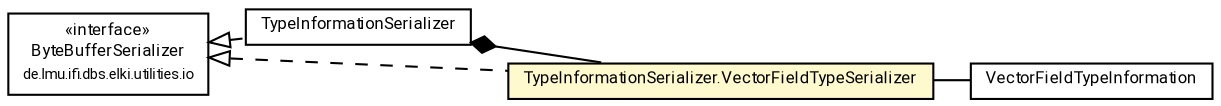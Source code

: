 #!/usr/local/bin/dot
#
# Class diagram 
# Generated by UMLGraph version R5_7_2-60-g0e99a6 (http://www.spinellis.gr/umlgraph/)
#

digraph G {
	graph [fontnames="svg"]
	edge [fontname="Roboto",fontsize=7,labelfontname="Roboto",labelfontsize=7,color="black"];
	node [fontname="Roboto",fontcolor="black",fontsize=8,shape=plaintext,margin=0,width=0,height=0];
	nodesep=0.15;
	ranksep=0.25;
	rankdir=LR;
	// de.lmu.ifi.dbs.elki.data.type.VectorFieldTypeInformation<V extends de.lmu.ifi.dbs.elki.data.FeatureVector<?>>
	c10433197 [label=<<table title="de.lmu.ifi.dbs.elki.data.type.VectorFieldTypeInformation" border="0" cellborder="1" cellspacing="0" cellpadding="2" href="VectorFieldTypeInformation.html" target="_parent">
		<tr><td><table border="0" cellspacing="0" cellpadding="1">
		<tr><td align="center" balign="center"> <font face="Roboto">VectorFieldTypeInformation</font> </td></tr>
		</table></td></tr>
		</table>>, URL="VectorFieldTypeInformation.html"];
	// de.lmu.ifi.dbs.elki.data.type.TypeInformationSerializer
	c10433198 [label=<<table title="de.lmu.ifi.dbs.elki.data.type.TypeInformationSerializer" border="0" cellborder="1" cellspacing="0" cellpadding="2" href="TypeInformationSerializer.html" target="_parent">
		<tr><td><table border="0" cellspacing="0" cellpadding="1">
		<tr><td align="center" balign="center"> <font face="Roboto">TypeInformationSerializer</font> </td></tr>
		</table></td></tr>
		</table>>, URL="TypeInformationSerializer.html"];
	// de.lmu.ifi.dbs.elki.data.type.TypeInformationSerializer.VectorFieldTypeSerializer
	c10433201 [label=<<table title="de.lmu.ifi.dbs.elki.data.type.TypeInformationSerializer.VectorFieldTypeSerializer" border="0" cellborder="1" cellspacing="0" cellpadding="2" bgcolor="lemonChiffon" href="TypeInformationSerializer.VectorFieldTypeSerializer.html" target="_parent">
		<tr><td><table border="0" cellspacing="0" cellpadding="1">
		<tr><td align="center" balign="center"> <font face="Roboto">TypeInformationSerializer.VectorFieldTypeSerializer</font> </td></tr>
		</table></td></tr>
		</table>>, URL="TypeInformationSerializer.VectorFieldTypeSerializer.html"];
	// de.lmu.ifi.dbs.elki.utilities.io.ByteBufferSerializer<T>
	c10433979 [label=<<table title="de.lmu.ifi.dbs.elki.utilities.io.ByteBufferSerializer" border="0" cellborder="1" cellspacing="0" cellpadding="2" href="../../utilities/io/ByteBufferSerializer.html" target="_parent">
		<tr><td><table border="0" cellspacing="0" cellpadding="1">
		<tr><td align="center" balign="center"> &#171;interface&#187; </td></tr>
		<tr><td align="center" balign="center"> <font face="Roboto">ByteBufferSerializer</font> </td></tr>
		<tr><td align="center" balign="center"> <font face="Roboto" point-size="7.0">de.lmu.ifi.dbs.elki.utilities.io</font> </td></tr>
		</table></td></tr>
		</table>>, URL="../../utilities/io/ByteBufferSerializer.html"];
	// de.lmu.ifi.dbs.elki.data.type.TypeInformationSerializer implements de.lmu.ifi.dbs.elki.utilities.io.ByteBufferSerializer<T>
	c10433979 -> c10433198 [arrowtail=empty,style=dashed,dir=back,weight=9];
	// de.lmu.ifi.dbs.elki.data.type.TypeInformationSerializer composed de.lmu.ifi.dbs.elki.data.type.TypeInformationSerializer.VectorFieldTypeSerializer
	c10433198 -> c10433201 [arrowhead=none,arrowtail=diamond,dir=back,weight=6];
	// de.lmu.ifi.dbs.elki.data.type.TypeInformationSerializer.VectorFieldTypeSerializer implements de.lmu.ifi.dbs.elki.utilities.io.ByteBufferSerializer<T>
	c10433979 -> c10433201 [arrowtail=empty,style=dashed,dir=back,weight=9];
	// de.lmu.ifi.dbs.elki.data.type.TypeInformationSerializer.VectorFieldTypeSerializer assoc de.lmu.ifi.dbs.elki.data.type.VectorFieldTypeInformation<V extends de.lmu.ifi.dbs.elki.data.FeatureVector<?>>
	c10433201 -> c10433197 [arrowhead=none,weight=2];
}

